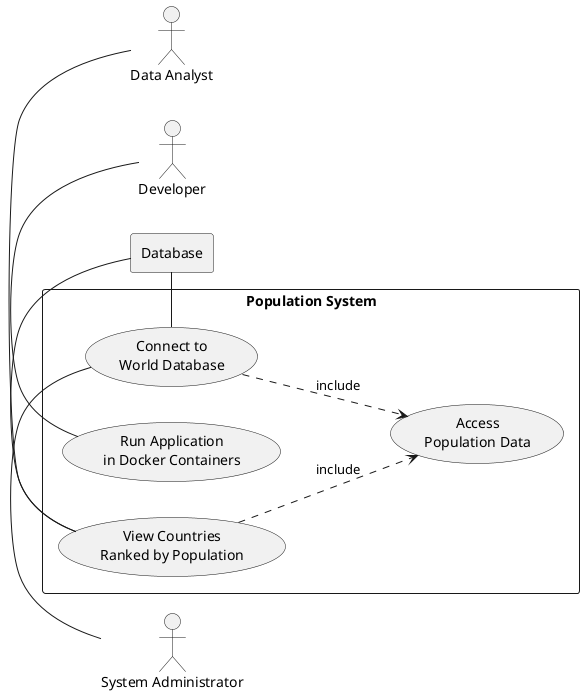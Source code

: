 @startuml

left to right direction

actor SysAdmin as "System Administrator"
actor Dev as "Developer"
actor Analyst as "Data Analyst"

rectangle Database

rectangle "Population System" {

    ' === System Administrator ===
    usecase UC_Connect as "Connect to
    World Database"

    usecase UC_Access as "Access
    Population Data"

    ' === Developer ===
    usecase UC_Docker as "Run Application
    in Docker Containers"

    ' === Data Analyst ===
    usecase UC_Rank as "View Countries
    Ranked by Population"

    ' === Relationships ===
    SysAdmin - UC_Connect
    UC_Connect ..> UC_Access : include
    UC_Connect - Database

    Dev - UC_Docker

    Analyst - UC_Rank
    UC_Rank ..> UC_Access : include
    UC_Rank - Database
}

@enduml

